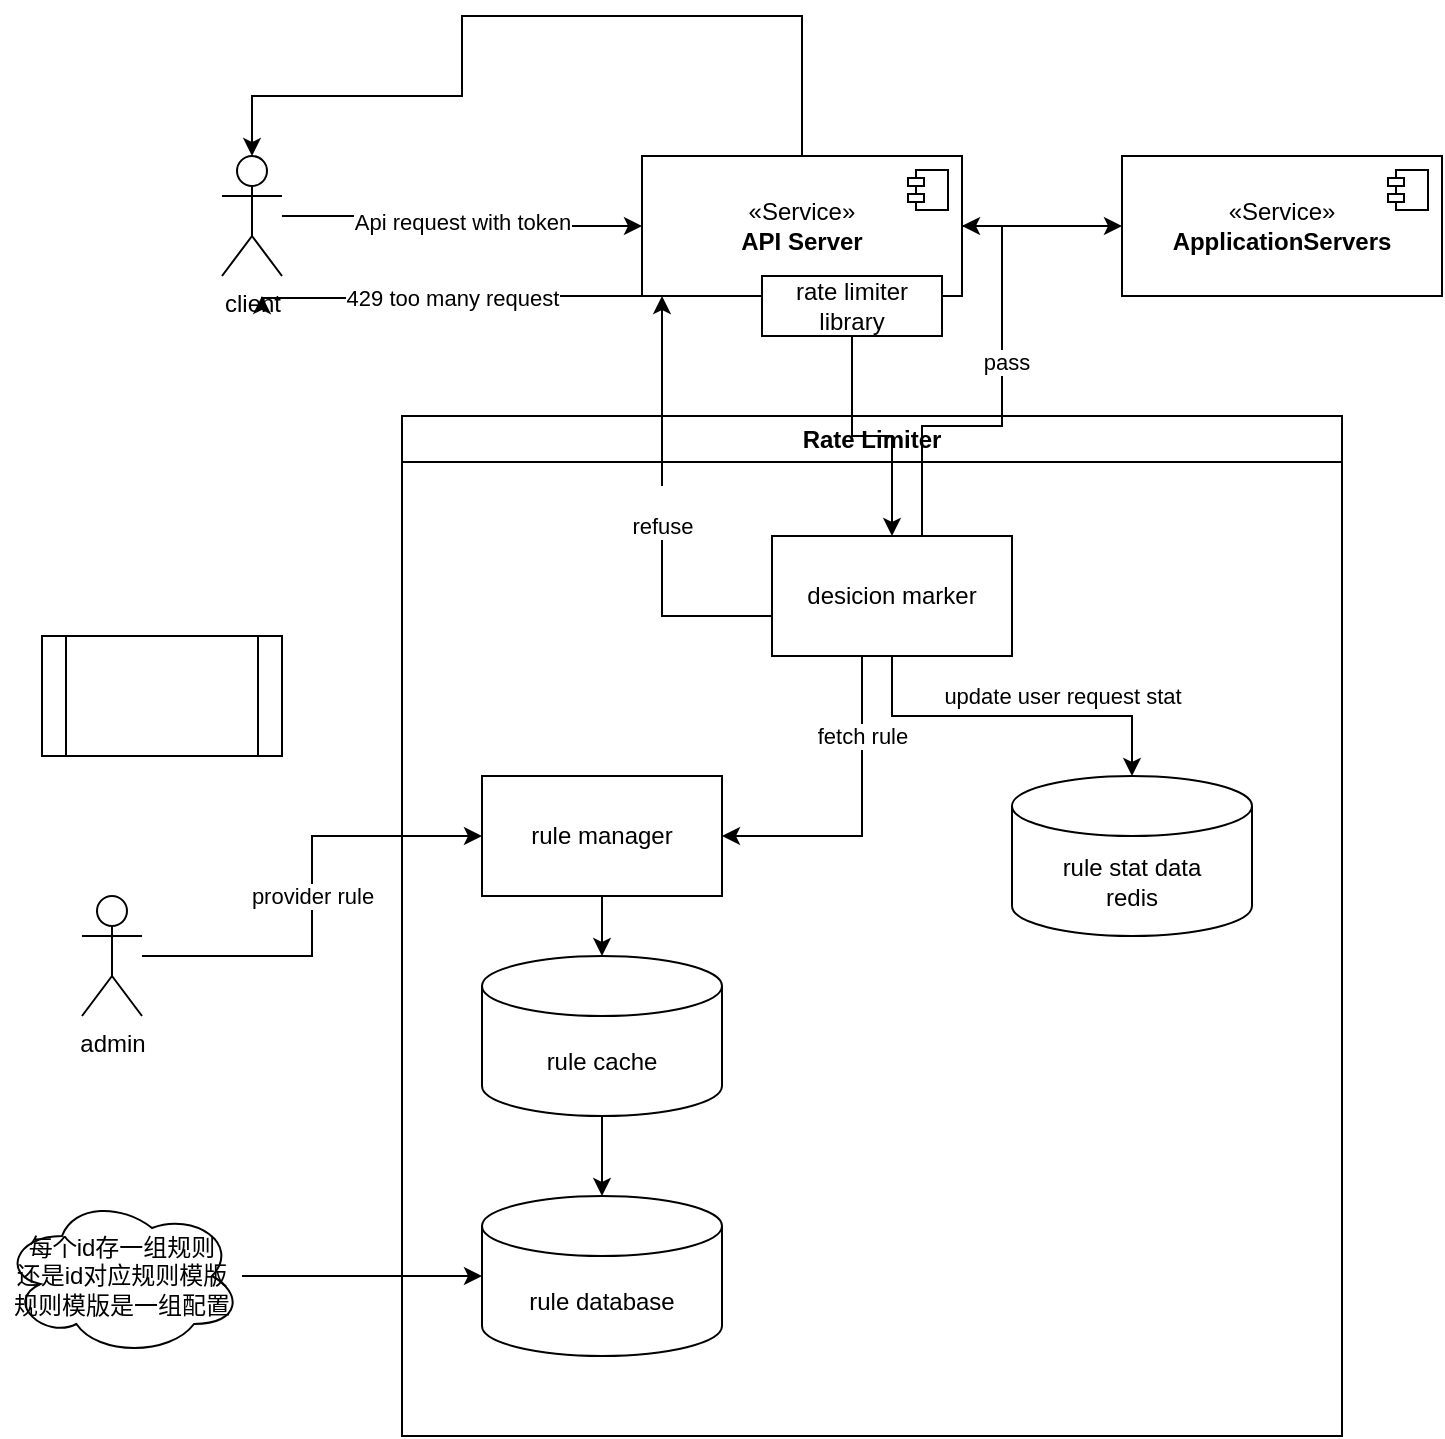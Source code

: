 <mxfile version="24.7.7">
  <diagram name="第 1 页" id="k6rIpkCnd6s7D5G5rZuV">
    <mxGraphModel dx="1434" dy="738" grid="1" gridSize="10" guides="1" tooltips="1" connect="1" arrows="1" fold="1" page="1" pageScale="1" pageWidth="827" pageHeight="1169" math="0" shadow="0">
      <root>
        <mxCell id="0" />
        <mxCell id="1" parent="0" />
        <mxCell id="G8gp8ze8NUDxJyYA62o6-6" value="Api request with token" style="edgeStyle=orthogonalEdgeStyle;rounded=0;orthogonalLoop=1;jettySize=auto;html=1;" edge="1" parent="1" source="G8gp8ze8NUDxJyYA62o6-1" target="G8gp8ze8NUDxJyYA62o6-3">
          <mxGeometry relative="1" as="geometry">
            <mxPoint x="240" y="450" as="targetPoint" />
          </mxGeometry>
        </mxCell>
        <mxCell id="G8gp8ze8NUDxJyYA62o6-1" value="client" style="shape=umlActor;verticalLabelPosition=bottom;verticalAlign=top;html=1;outlineConnect=0;" vertex="1" parent="1">
          <mxGeometry x="150" y="260" width="30" height="60" as="geometry" />
        </mxCell>
        <mxCell id="G8gp8ze8NUDxJyYA62o6-7" value="" style="shape=process;whiteSpace=wrap;html=1;backgroundOutline=1;" vertex="1" parent="1">
          <mxGeometry x="60" y="500" width="120" height="60" as="geometry" />
        </mxCell>
        <mxCell id="G8gp8ze8NUDxJyYA62o6-8" value="Rate Limiter" style="swimlane;whiteSpace=wrap;html=1;" vertex="1" parent="1">
          <mxGeometry x="240" y="390" width="470" height="510" as="geometry" />
        </mxCell>
        <mxCell id="G8gp8ze8NUDxJyYA62o6-13" style="edgeStyle=orthogonalEdgeStyle;rounded=0;orthogonalLoop=1;jettySize=auto;html=1;" edge="1" parent="G8gp8ze8NUDxJyYA62o6-8" source="G8gp8ze8NUDxJyYA62o6-11" target="G8gp8ze8NUDxJyYA62o6-12">
          <mxGeometry relative="1" as="geometry" />
        </mxCell>
        <mxCell id="G8gp8ze8NUDxJyYA62o6-11" value="rule manager" style="rounded=0;whiteSpace=wrap;html=1;" vertex="1" parent="G8gp8ze8NUDxJyYA62o6-8">
          <mxGeometry x="40" y="180" width="120" height="60" as="geometry" />
        </mxCell>
        <mxCell id="G8gp8ze8NUDxJyYA62o6-12" value="rule cache" style="shape=cylinder3;whiteSpace=wrap;html=1;boundedLbl=1;backgroundOutline=1;size=15;" vertex="1" parent="G8gp8ze8NUDxJyYA62o6-8">
          <mxGeometry x="40" y="270" width="120" height="80" as="geometry" />
        </mxCell>
        <mxCell id="G8gp8ze8NUDxJyYA62o6-2" value="rule database" style="shape=cylinder3;whiteSpace=wrap;html=1;boundedLbl=1;backgroundOutline=1;size=15;" vertex="1" parent="G8gp8ze8NUDxJyYA62o6-8">
          <mxGeometry x="40" y="390" width="120" height="80" as="geometry" />
        </mxCell>
        <mxCell id="G8gp8ze8NUDxJyYA62o6-14" style="edgeStyle=orthogonalEdgeStyle;rounded=0;orthogonalLoop=1;jettySize=auto;html=1;" edge="1" parent="G8gp8ze8NUDxJyYA62o6-8" source="G8gp8ze8NUDxJyYA62o6-12" target="G8gp8ze8NUDxJyYA62o6-2">
          <mxGeometry relative="1" as="geometry" />
        </mxCell>
        <mxCell id="G8gp8ze8NUDxJyYA62o6-21" value="fetch rule" style="edgeStyle=orthogonalEdgeStyle;rounded=0;orthogonalLoop=1;jettySize=auto;html=1;" edge="1" parent="G8gp8ze8NUDxJyYA62o6-8" source="G8gp8ze8NUDxJyYA62o6-15" target="G8gp8ze8NUDxJyYA62o6-11">
          <mxGeometry x="-0.5" relative="1" as="geometry">
            <Array as="points">
              <mxPoint x="230" y="210" />
            </Array>
            <mxPoint as="offset" />
          </mxGeometry>
        </mxCell>
        <mxCell id="G8gp8ze8NUDxJyYA62o6-33" value="update user request stat" style="edgeStyle=orthogonalEdgeStyle;rounded=0;orthogonalLoop=1;jettySize=auto;html=1;" edge="1" parent="G8gp8ze8NUDxJyYA62o6-8" source="G8gp8ze8NUDxJyYA62o6-15" target="G8gp8ze8NUDxJyYA62o6-16">
          <mxGeometry x="0.278" y="10" relative="1" as="geometry">
            <mxPoint as="offset" />
          </mxGeometry>
        </mxCell>
        <mxCell id="G8gp8ze8NUDxJyYA62o6-15" value="desicion marker" style="rounded=0;whiteSpace=wrap;html=1;" vertex="1" parent="G8gp8ze8NUDxJyYA62o6-8">
          <mxGeometry x="185" y="60" width="120" height="60" as="geometry" />
        </mxCell>
        <mxCell id="G8gp8ze8NUDxJyYA62o6-16" value="rule stat data&lt;div&gt;redis&lt;/div&gt;" style="shape=cylinder3;whiteSpace=wrap;html=1;boundedLbl=1;backgroundOutline=1;size=15;" vertex="1" parent="G8gp8ze8NUDxJyYA62o6-8">
          <mxGeometry x="305" y="180" width="120" height="80" as="geometry" />
        </mxCell>
        <mxCell id="G8gp8ze8NUDxJyYA62o6-20" value="429 too many request" style="edgeStyle=orthogonalEdgeStyle;rounded=0;orthogonalLoop=1;jettySize=auto;html=1;" edge="1" parent="1" source="G8gp8ze8NUDxJyYA62o6-3">
          <mxGeometry relative="1" as="geometry">
            <mxPoint x="170" y="330" as="targetPoint" />
            <Array as="points">
              <mxPoint x="266" y="330" />
              <mxPoint x="266" y="331" />
            </Array>
          </mxGeometry>
        </mxCell>
        <mxCell id="G8gp8ze8NUDxJyYA62o6-30" style="edgeStyle=orthogonalEdgeStyle;rounded=0;orthogonalLoop=1;jettySize=auto;html=1;" edge="1" parent="1" source="G8gp8ze8NUDxJyYA62o6-3" target="G8gp8ze8NUDxJyYA62o6-28">
          <mxGeometry relative="1" as="geometry" />
        </mxCell>
        <mxCell id="G8gp8ze8NUDxJyYA62o6-3" value="«Service»&lt;br&gt;&lt;b&gt;API Server&lt;/b&gt;" style="html=1;dropTarget=0;whiteSpace=wrap;" vertex="1" parent="1">
          <mxGeometry x="360" y="260" width="160" height="70" as="geometry" />
        </mxCell>
        <mxCell id="G8gp8ze8NUDxJyYA62o6-4" value="" style="shape=module;jettyWidth=8;jettyHeight=4;" vertex="1" parent="G8gp8ze8NUDxJyYA62o6-3">
          <mxGeometry x="1" width="20" height="20" relative="1" as="geometry">
            <mxPoint x="-27" y="7" as="offset" />
          </mxGeometry>
        </mxCell>
        <mxCell id="G8gp8ze8NUDxJyYA62o6-18" style="edgeStyle=orthogonalEdgeStyle;rounded=0;orthogonalLoop=1;jettySize=auto;html=1;" edge="1" parent="1" source="G8gp8ze8NUDxJyYA62o6-9" target="G8gp8ze8NUDxJyYA62o6-15">
          <mxGeometry relative="1" as="geometry" />
        </mxCell>
        <mxCell id="G8gp8ze8NUDxJyYA62o6-9" value="rate limiter library" style="rounded=0;whiteSpace=wrap;html=1;" vertex="1" parent="1">
          <mxGeometry x="420" y="320" width="90" height="30" as="geometry" />
        </mxCell>
        <mxCell id="G8gp8ze8NUDxJyYA62o6-19" value="&lt;div&gt;&lt;br&gt;&lt;/div&gt;&lt;div&gt;refuse&lt;/div&gt;" style="edgeStyle=orthogonalEdgeStyle;rounded=0;orthogonalLoop=1;jettySize=auto;html=1;" edge="1" parent="1" source="G8gp8ze8NUDxJyYA62o6-15" target="G8gp8ze8NUDxJyYA62o6-3">
          <mxGeometry relative="1" as="geometry">
            <Array as="points">
              <mxPoint x="370" y="490" />
            </Array>
          </mxGeometry>
        </mxCell>
        <mxCell id="G8gp8ze8NUDxJyYA62o6-24" value="provider rule" style="edgeStyle=orthogonalEdgeStyle;rounded=0;orthogonalLoop=1;jettySize=auto;html=1;" edge="1" parent="1" source="G8gp8ze8NUDxJyYA62o6-23" target="G8gp8ze8NUDxJyYA62o6-11">
          <mxGeometry relative="1" as="geometry" />
        </mxCell>
        <mxCell id="G8gp8ze8NUDxJyYA62o6-23" value="admin" style="shape=umlActor;verticalLabelPosition=bottom;verticalAlign=top;html=1;outlineConnect=0;" vertex="1" parent="1">
          <mxGeometry x="80" y="630" width="30" height="60" as="geometry" />
        </mxCell>
        <mxCell id="G8gp8ze8NUDxJyYA62o6-25" style="edgeStyle=orthogonalEdgeStyle;rounded=0;orthogonalLoop=1;jettySize=auto;html=1;entryX=1;entryY=0.5;entryDx=0;entryDy=0;" edge="1" parent="1" source="G8gp8ze8NUDxJyYA62o6-15" target="G8gp8ze8NUDxJyYA62o6-3">
          <mxGeometry relative="1" as="geometry">
            <Array as="points">
              <mxPoint x="500" y="395" />
              <mxPoint x="540" y="395" />
              <mxPoint x="540" y="295" />
            </Array>
          </mxGeometry>
        </mxCell>
        <mxCell id="G8gp8ze8NUDxJyYA62o6-26" value="pass" style="edgeLabel;html=1;align=center;verticalAlign=middle;resizable=0;points=[];" vertex="1" connectable="0" parent="G8gp8ze8NUDxJyYA62o6-25">
          <mxGeometry x="0.185" y="-2" relative="1" as="geometry">
            <mxPoint as="offset" />
          </mxGeometry>
        </mxCell>
        <mxCell id="G8gp8ze8NUDxJyYA62o6-27" style="edgeStyle=orthogonalEdgeStyle;rounded=0;orthogonalLoop=1;jettySize=auto;html=1;entryX=0.5;entryY=0;entryDx=0;entryDy=0;entryPerimeter=0;" edge="1" parent="1" source="G8gp8ze8NUDxJyYA62o6-3" target="G8gp8ze8NUDxJyYA62o6-1">
          <mxGeometry relative="1" as="geometry">
            <Array as="points">
              <mxPoint x="440" y="190" />
              <mxPoint x="270" y="190" />
              <mxPoint x="270" y="230" />
              <mxPoint x="165" y="230" />
            </Array>
          </mxGeometry>
        </mxCell>
        <mxCell id="G8gp8ze8NUDxJyYA62o6-28" value="«Service»&lt;br&gt;&lt;b&gt;ApplicationServers&lt;/b&gt;" style="html=1;dropTarget=0;whiteSpace=wrap;" vertex="1" parent="1">
          <mxGeometry x="600" y="260" width="160" height="70" as="geometry" />
        </mxCell>
        <mxCell id="G8gp8ze8NUDxJyYA62o6-29" value="" style="shape=module;jettyWidth=8;jettyHeight=4;" vertex="1" parent="G8gp8ze8NUDxJyYA62o6-28">
          <mxGeometry x="1" width="20" height="20" relative="1" as="geometry">
            <mxPoint x="-27" y="7" as="offset" />
          </mxGeometry>
        </mxCell>
        <mxCell id="G8gp8ze8NUDxJyYA62o6-31" value="每个id存一组规则&lt;div&gt;还是id对应规则模版&lt;/div&gt;&lt;div&gt;规则模版是一组配置&lt;/div&gt;" style="ellipse;shape=cloud;whiteSpace=wrap;html=1;" vertex="1" parent="1">
          <mxGeometry x="40" y="780" width="120" height="80" as="geometry" />
        </mxCell>
        <mxCell id="G8gp8ze8NUDxJyYA62o6-32" style="edgeStyle=orthogonalEdgeStyle;rounded=0;orthogonalLoop=1;jettySize=auto;html=1;" edge="1" parent="1" source="G8gp8ze8NUDxJyYA62o6-31" target="G8gp8ze8NUDxJyYA62o6-2">
          <mxGeometry relative="1" as="geometry" />
        </mxCell>
      </root>
    </mxGraphModel>
  </diagram>
</mxfile>
